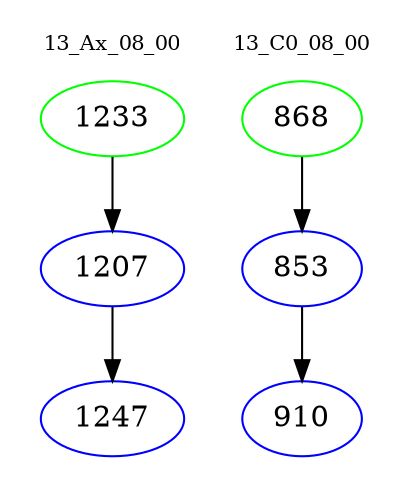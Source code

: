 digraph{
subgraph cluster_0 {
color = white
label = "13_Ax_08_00";
fontsize=10;
T0_1233 [label="1233", color="green"]
T0_1233 -> T0_1207 [color="black"]
T0_1207 [label="1207", color="blue"]
T0_1207 -> T0_1247 [color="black"]
T0_1247 [label="1247", color="blue"]
}
subgraph cluster_1 {
color = white
label = "13_C0_08_00";
fontsize=10;
T1_868 [label="868", color="green"]
T1_868 -> T1_853 [color="black"]
T1_853 [label="853", color="blue"]
T1_853 -> T1_910 [color="black"]
T1_910 [label="910", color="blue"]
}
}
